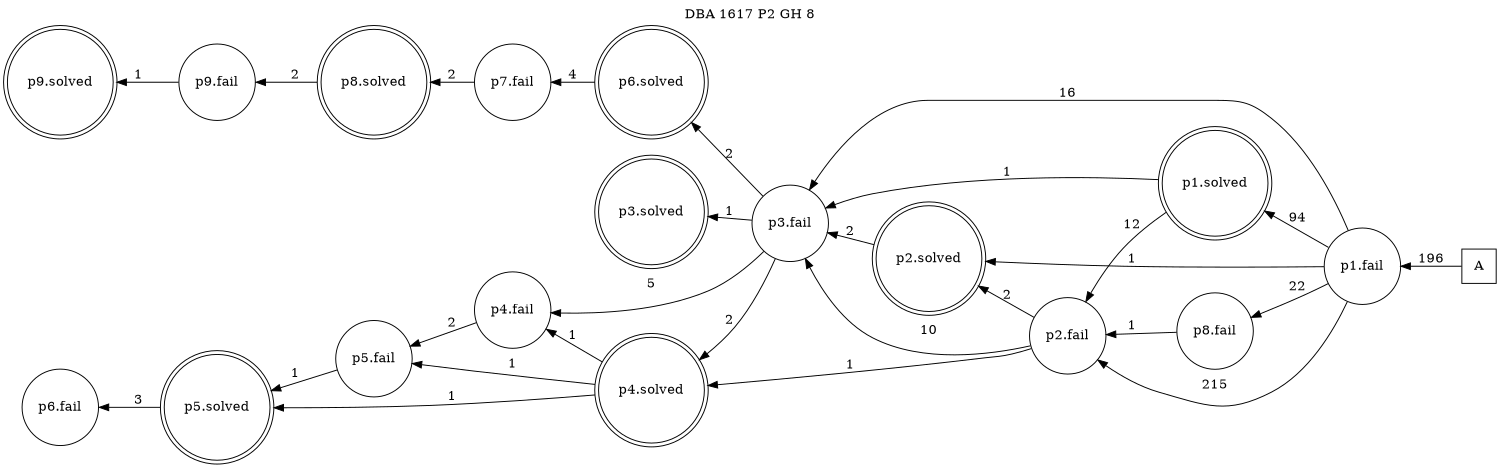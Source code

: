 digraph DBA_1617_P2_GH_8_GOOD {
labelloc="tl"
label= " DBA 1617 P2 GH 8 "
rankdir="RL";
graph [ size=" 10 , 10 !"]

"A" [shape="square" label="A"]
"p1.fail" [shape="circle" label="p1.fail"]
"p2.fail" [shape="circle" label="p2.fail"]
"p1.solved" [shape="doublecircle" label="p1.solved"]
"p3.fail" [shape="circle" label="p3.fail"]
"p2.solved" [shape="doublecircle" label="p2.solved"]
"p4.fail" [shape="circle" label="p4.fail"]
"p4.solved" [shape="doublecircle" label="p4.solved"]
"p5.solved" [shape="doublecircle" label="p5.solved"]
"p6.fail" [shape="circle" label="p6.fail"]
"p8.fail" [shape="circle" label="p8.fail"]
"p5.fail" [shape="circle" label="p5.fail"]
"p6.solved" [shape="doublecircle" label="p6.solved"]
"p7.fail" [shape="circle" label="p7.fail"]
"p8.solved" [shape="doublecircle" label="p8.solved"]
"p9.fail" [shape="circle" label="p9.fail"]
"p9.solved" [shape="doublecircle" label="p9.solved"]
"p3.solved" [shape="doublecircle" label="p3.solved"]
"A" -> "p1.fail" [ label=196]
"p1.fail" -> "p2.fail" [ label=215]
"p1.fail" -> "p1.solved" [ label=94]
"p1.fail" -> "p3.fail" [ label=16]
"p1.fail" -> "p2.solved" [ label=1]
"p1.fail" -> "p8.fail" [ label=22]
"p2.fail" -> "p3.fail" [ label=10]
"p2.fail" -> "p2.solved" [ label=2]
"p2.fail" -> "p4.solved" [ label=1]
"p1.solved" -> "p2.fail" [ label=12]
"p1.solved" -> "p3.fail" [ label=1]
"p3.fail" -> "p4.fail" [ label=5]
"p3.fail" -> "p4.solved" [ label=2]
"p3.fail" -> "p6.solved" [ label=2]
"p3.fail" -> "p3.solved" [ label=1]
"p2.solved" -> "p3.fail" [ label=2]
"p4.fail" -> "p5.fail" [ label=2]
"p4.solved" -> "p4.fail" [ label=1]
"p4.solved" -> "p5.solved" [ label=1]
"p4.solved" -> "p5.fail" [ label=1]
"p5.solved" -> "p6.fail" [ label=3]
"p8.fail" -> "p2.fail" [ label=1]
"p5.fail" -> "p5.solved" [ label=1]
"p6.solved" -> "p7.fail" [ label=4]
"p7.fail" -> "p8.solved" [ label=2]
"p8.solved" -> "p9.fail" [ label=2]
"p9.fail" -> "p9.solved" [ label=1]
}
